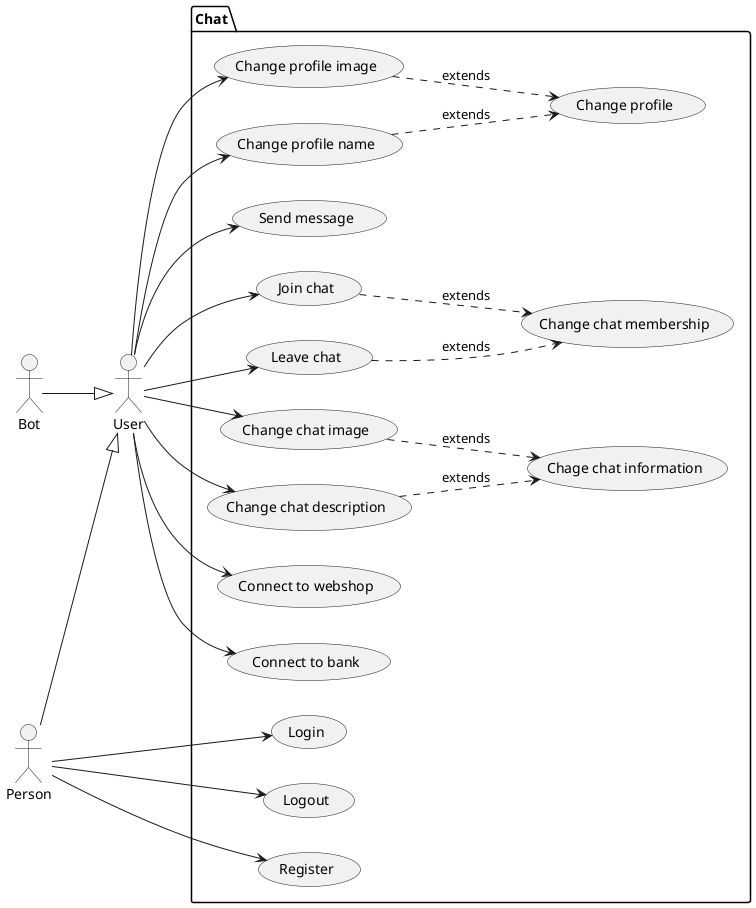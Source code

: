 @startuml chat
left to right direction

' actors
actor "User" as u
actor "Person" as p
actor "Bot" as b

' actor hierarchy
p -down-|> u
b -down-|> u

' use cases
package "Chat" {
  usecase "Login" as oUC1
  usecase "Logout" as oUC2
  usecase "Register" as oUC3
  usecase "Change profile image" as oUC4
  usecase "Change profile name" as oUC5
  usecase "Change profile" as oeUC1
  oUC4 ..> oeUC1 : extends
  oUC5 ..> oeUC1 : extends

  usecase "Send message" as mUC
  ' Chating use cases
  usecase "Join chat" as cUC1
  usecase "Leave chat" as cUC2
  usecase "Change chat membership" as ceUC2
  usecase "Change chat image" as cUC3
  usecase "Change chat description" as cUC4
  usecase "Chage chat information" as ceUC1
  cUC1 ..> ceUC2 : extends
  cUC2 ..> ceUC2 : extends
  cUC3 ..> ceUC1 : extends
  cUC4 ..> ceUC1 : extends
  ' Connecting to partners use cases
  usecase "Connect to webshop" as pUC1
  usecase "Connect to bank" as pUC2
}

'  link actor User with use cases
p --> oUC1
p --> oUC2
p --> oUC3
u --> oUC4
u --> oUC5
u --> mUC
u --> cUC1
u --> cUC2
u --> cUC3
u --> cUC4
u --> pUC1
u --> pUC2
@enduml

